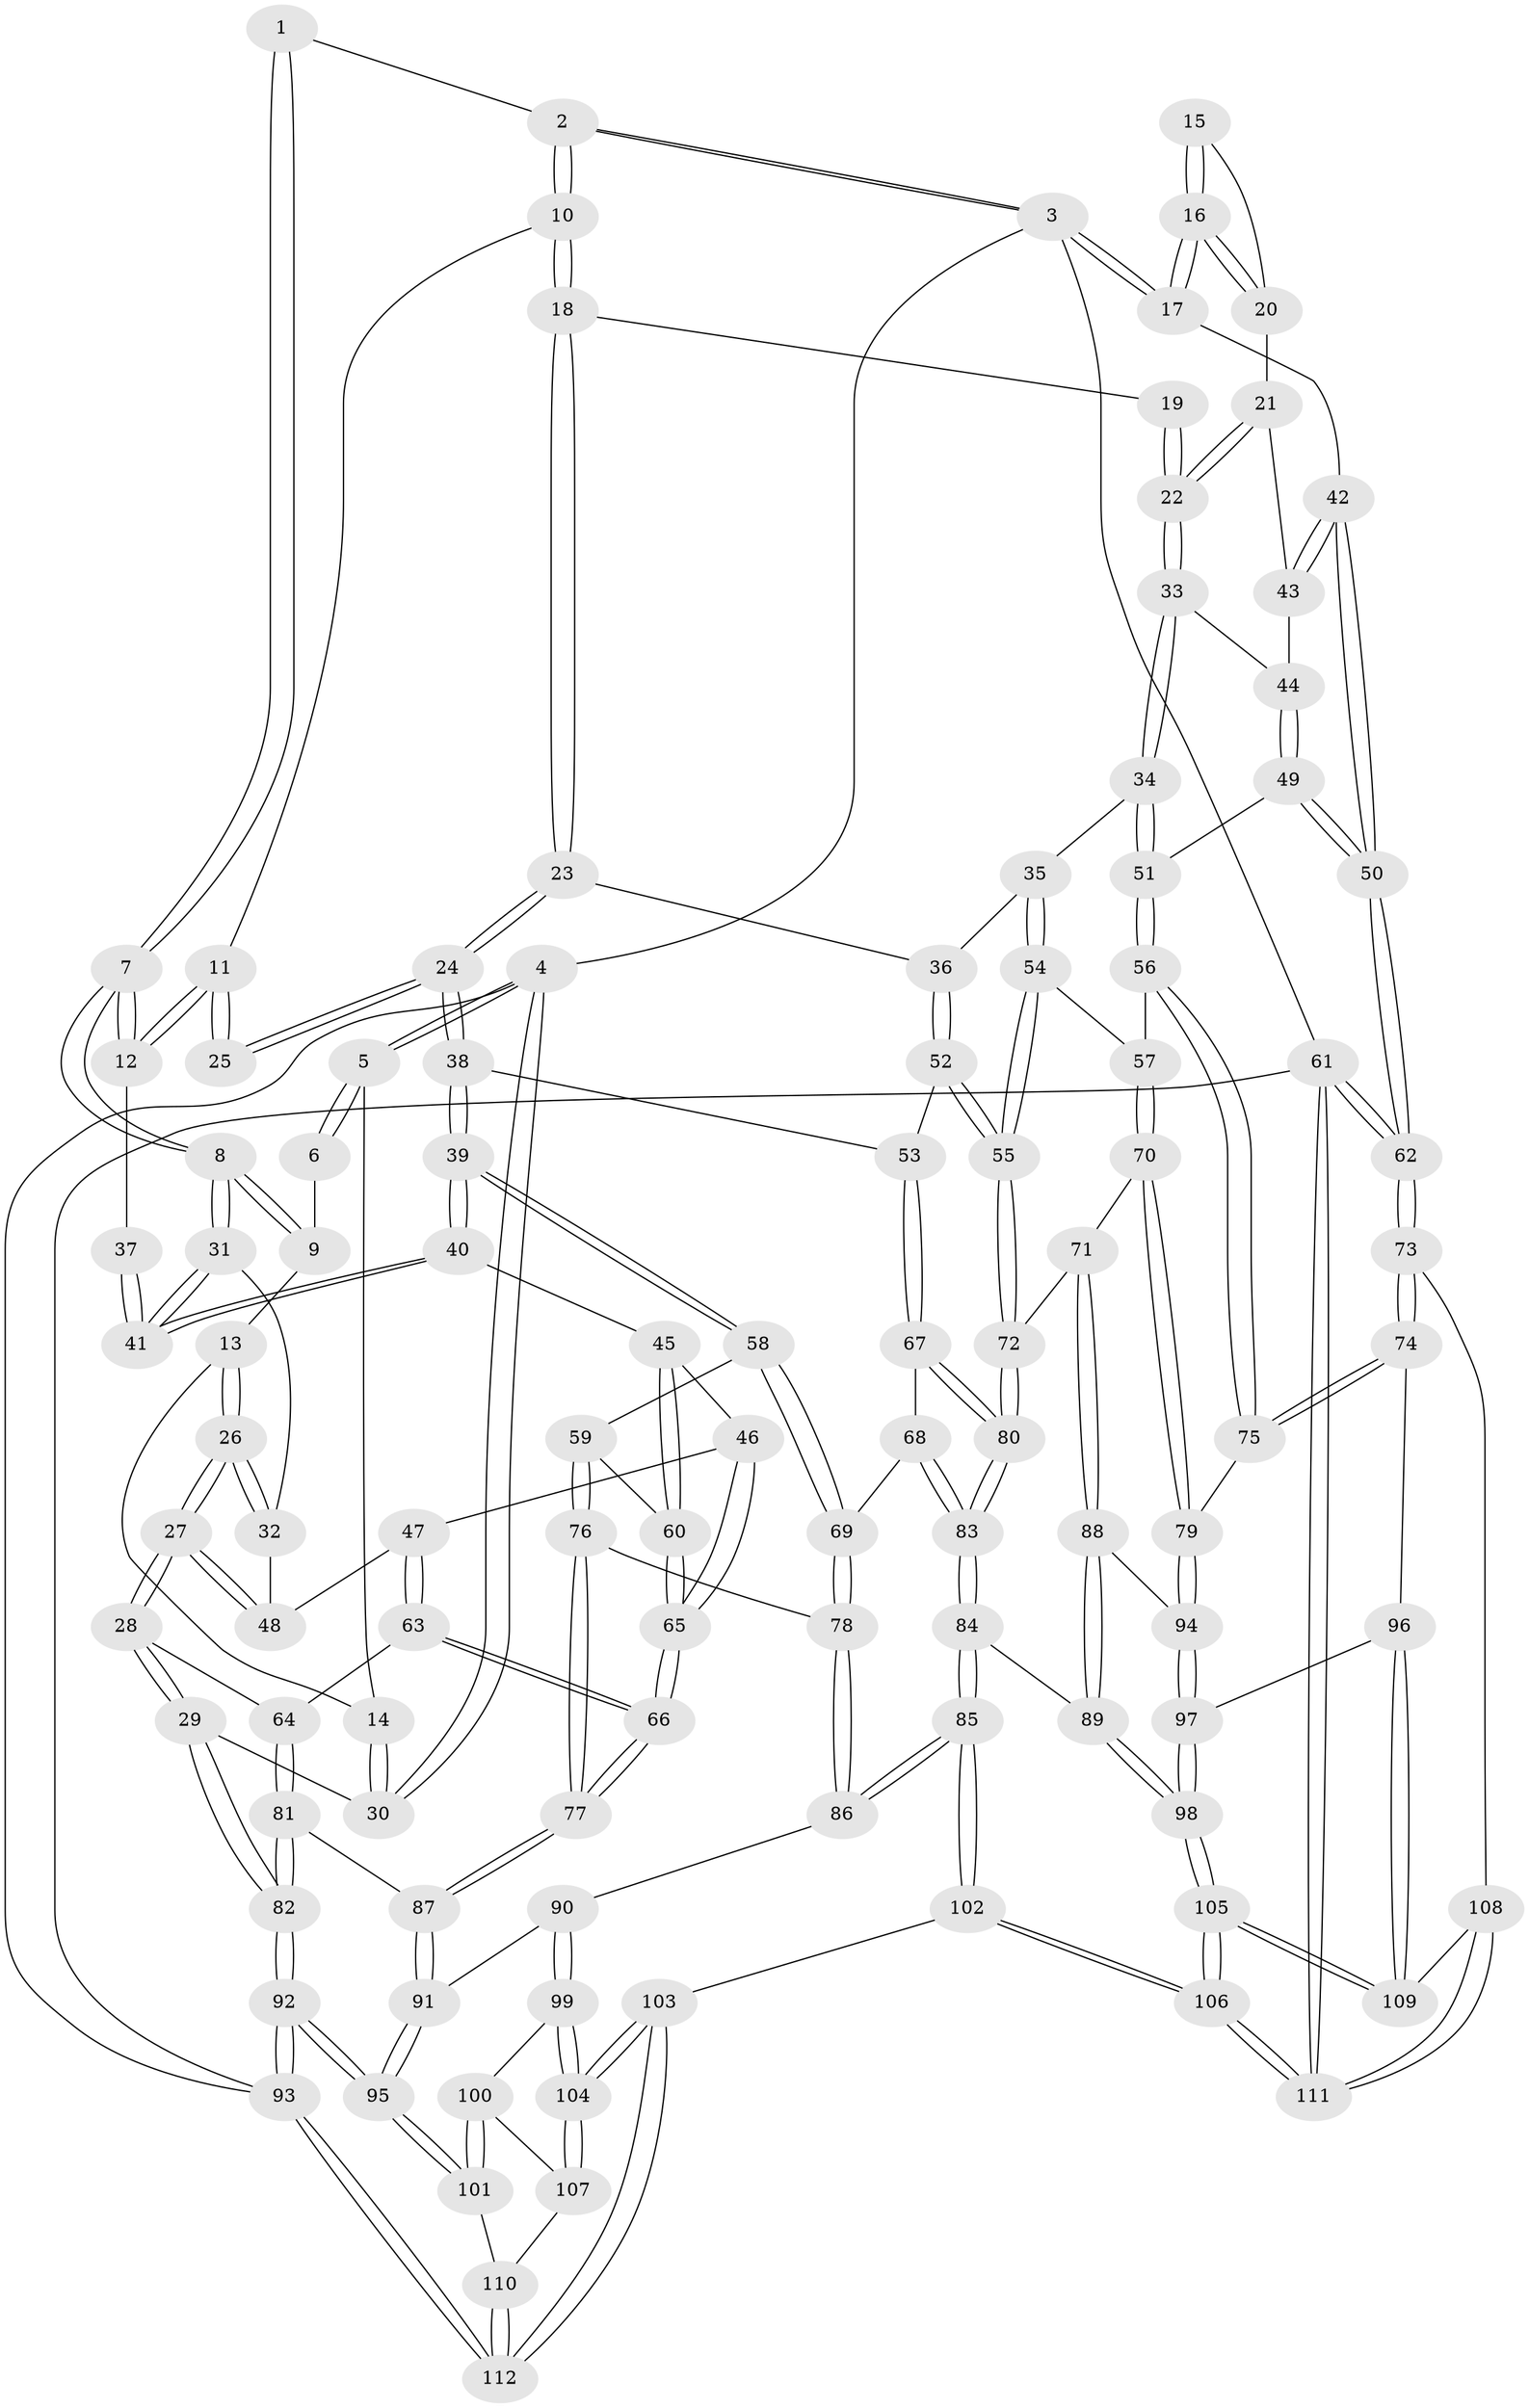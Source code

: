 // Generated by graph-tools (version 1.1) at 2025/51/03/09/25 03:51:07]
// undirected, 112 vertices, 277 edges
graph export_dot {
graph [start="1"]
  node [color=gray90,style=filled];
  1 [pos="+0.4672778017106514+0"];
  2 [pos="+0.5757764597789508+0"];
  3 [pos="+1+0"];
  4 [pos="+0+0"];
  5 [pos="+0+0"];
  6 [pos="+0.07256412986457662+0"];
  7 [pos="+0.29288248561134406+0.14359596069199293"];
  8 [pos="+0.29216690002128815+0.14424965969476722"];
  9 [pos="+0.1553310644567732+0.010072640243501746"];
  10 [pos="+0.6003854618391932+0"];
  11 [pos="+0.534988723686381+0.04985206759803463"];
  12 [pos="+0.3045456563150715+0.1422666754801217"];
  13 [pos="+0.08928532980604593+0.11117175015230998"];
  14 [pos="+0.060548848774066064+0.09010221983008126"];
  15 [pos="+0.8308623792981039+0.06635977918358885"];
  16 [pos="+1+0"];
  17 [pos="+1+0"];
  18 [pos="+0.6493650027969109+0.018554439334671692"];
  19 [pos="+0.7532305632052061+0.07364298736766665"];
  20 [pos="+0.8754479701365929+0.16565639551588063"];
  21 [pos="+0.872852539907478+0.17078948353368092"];
  22 [pos="+0.8135943792204385+0.20835045087374557"];
  23 [pos="+0.6536111287608338+0.25236180900530475"];
  24 [pos="+0.5504238823118421+0.27222905584482504"];
  25 [pos="+0.49877972325097697+0.13653140664106903"];
  26 [pos="+0.04884652757022773+0.27469971383094915"];
  27 [pos="+0.04564130028891614+0.2783645703220263"];
  28 [pos="+0+0.32411532477497934"];
  29 [pos="+0+0.3246661506598065"];
  30 [pos="+0+0"];
  31 [pos="+0.2919412046877928+0.14534433611377676"];
  32 [pos="+0.26082340140717925+0.1653575169560716"];
  33 [pos="+0.8135746379971274+0.20840416791764757"];
  34 [pos="+0.7890466183617528+0.260193594494428"];
  35 [pos="+0.7411655983665768+0.2762654810277931"];
  36 [pos="+0.6583315368431283+0.2556690240932278"];
  37 [pos="+0.4752816068890669+0.14750179487580078"];
  38 [pos="+0.4606151104204928+0.3489580725469962"];
  39 [pos="+0.4571644945368761+0.3489527151662486"];
  40 [pos="+0.3833964199851145+0.3039188655915164"];
  41 [pos="+0.38296674315906737+0.30261211976164865"];
  42 [pos="+1+0"];
  43 [pos="+0.9320082933309765+0.21238642565139074"];
  44 [pos="+0.934940821781106+0.2456807339477119"];
  45 [pos="+0.27855233435267146+0.3617778555579576"];
  46 [pos="+0.23195670785434616+0.3656838411198391"];
  47 [pos="+0.23172786879772694+0.3656102928002945"];
  48 [pos="+0.2313779969612322+0.3653926174886772"];
  49 [pos="+0.9689217400030748+0.3674579238868901"];
  50 [pos="+1+0.4092460666485625"];
  51 [pos="+0.941067263853269+0.3689855546437042"];
  52 [pos="+0.6361247255242782+0.440709993311543"];
  53 [pos="+0.4823457601184483+0.3709465224267555"];
  54 [pos="+0.7483986695998309+0.4155848212335971"];
  55 [pos="+0.6485394530760988+0.4577490610575584"];
  56 [pos="+0.8520470744416699+0.43605871466901364"];
  57 [pos="+0.7851898595002765+0.4350411799891111"];
  58 [pos="+0.4267504820168094+0.41167146088200685"];
  59 [pos="+0.3153136228274675+0.4704583272155375"];
  60 [pos="+0.31363287679011403+0.46923351158603055"];
  61 [pos="+1+1"];
  62 [pos="+1+0.7076214431930723"];
  63 [pos="+0.13434968414179776+0.5057296818474554"];
  64 [pos="+0.06530711332312213+0.45973382819048464"];
  65 [pos="+0.23553086563111433+0.4839849470848116"];
  66 [pos="+0.1834083487929271+0.5614941516318822"];
  67 [pos="+0.5175884960048741+0.4987815797064215"];
  68 [pos="+0.4326647108834204+0.5264274428574266"];
  69 [pos="+0.4124451575276902+0.5222101702873208"];
  70 [pos="+0.7479785044368398+0.590165328118026"];
  71 [pos="+0.6576688289931438+0.5130010781491515"];
  72 [pos="+0.6441818102460568+0.4939762794366669"];
  73 [pos="+1+0.7082701006129869"];
  74 [pos="+0.86362996105267+0.6310675609300628"];
  75 [pos="+0.8597482219058166+0.627941839413641"];
  76 [pos="+0.33083650040247325+0.5181632372000917"];
  77 [pos="+0.19509910856242293+0.6030524304199876"];
  78 [pos="+0.3879363597979456+0.5449143126957737"];
  79 [pos="+0.7521181405015321+0.5972604588165651"];
  80 [pos="+0.5541225404628716+0.5384341015483289"];
  81 [pos="+0.04492263472118912+0.5841590317355139"];
  82 [pos="+0+0.8134539313824799"];
  83 [pos="+0.5305936760507791+0.5990367698114858"];
  84 [pos="+0.5264182378620214+0.6882091426654217"];
  85 [pos="+0.4906910779680088+0.7203333693987227"];
  86 [pos="+0.38428027503788126+0.6604193590663162"];
  87 [pos="+0.19505042492313457+0.6049635375555866"];
  88 [pos="+0.5943552757386261+0.6786309140343527"];
  89 [pos="+0.5730321686251173+0.6827172798488279"];
  90 [pos="+0.23364589637475566+0.6801574020997658"];
  91 [pos="+0.2028729927489317+0.6531251984719872"];
  92 [pos="+0+0.849711335773861"];
  93 [pos="+0+1"];
  94 [pos="+0.6635745078529248+0.6799522620566402"];
  95 [pos="+0+0.8422921842854563"];
  96 [pos="+0.755330715585721+0.7929863270434917"];
  97 [pos="+0.7379891032786824+0.802071757744801"];
  98 [pos="+0.709237752835364+0.8604927530838237"];
  99 [pos="+0.23504078157357935+0.6981818748640599"];
  100 [pos="+0.1849270244549373+0.7881123631236302"];
  101 [pos="+0+0.8600736008385486"];
  102 [pos="+0.48035445272782823+1"];
  103 [pos="+0.46500027875373817+1"];
  104 [pos="+0.3480445795388919+0.9333649721031113"];
  105 [pos="+0.6998684789100703+0.8832427335635651"];
  106 [pos="+0.6084670145767951+1"];
  107 [pos="+0.1817269771525649+0.8553410848123049"];
  108 [pos="+0.9396424121675429+0.8309790194371868"];
  109 [pos="+0.9296692097407517+0.8290248520492932"];
  110 [pos="+0.10306008736670956+0.8886678479219189"];
  111 [pos="+0.6753619184650448+1"];
  112 [pos="+0.3631922539448275+1"];
  1 -- 2;
  1 -- 7;
  1 -- 7;
  2 -- 3;
  2 -- 3;
  2 -- 10;
  2 -- 10;
  3 -- 4;
  3 -- 17;
  3 -- 17;
  3 -- 61;
  4 -- 5;
  4 -- 5;
  4 -- 30;
  4 -- 30;
  4 -- 93;
  5 -- 6;
  5 -- 6;
  5 -- 14;
  6 -- 9;
  7 -- 8;
  7 -- 8;
  7 -- 12;
  7 -- 12;
  8 -- 9;
  8 -- 9;
  8 -- 31;
  8 -- 31;
  9 -- 13;
  10 -- 11;
  10 -- 18;
  10 -- 18;
  11 -- 12;
  11 -- 12;
  11 -- 25;
  11 -- 25;
  12 -- 37;
  13 -- 14;
  13 -- 26;
  13 -- 26;
  14 -- 30;
  14 -- 30;
  15 -- 16;
  15 -- 16;
  15 -- 20;
  16 -- 17;
  16 -- 17;
  16 -- 20;
  16 -- 20;
  17 -- 42;
  18 -- 19;
  18 -- 23;
  18 -- 23;
  19 -- 22;
  19 -- 22;
  20 -- 21;
  21 -- 22;
  21 -- 22;
  21 -- 43;
  22 -- 33;
  22 -- 33;
  23 -- 24;
  23 -- 24;
  23 -- 36;
  24 -- 25;
  24 -- 25;
  24 -- 38;
  24 -- 38;
  26 -- 27;
  26 -- 27;
  26 -- 32;
  26 -- 32;
  27 -- 28;
  27 -- 28;
  27 -- 48;
  27 -- 48;
  28 -- 29;
  28 -- 29;
  28 -- 64;
  29 -- 30;
  29 -- 82;
  29 -- 82;
  31 -- 32;
  31 -- 41;
  31 -- 41;
  32 -- 48;
  33 -- 34;
  33 -- 34;
  33 -- 44;
  34 -- 35;
  34 -- 51;
  34 -- 51;
  35 -- 36;
  35 -- 54;
  35 -- 54;
  36 -- 52;
  36 -- 52;
  37 -- 41;
  37 -- 41;
  38 -- 39;
  38 -- 39;
  38 -- 53;
  39 -- 40;
  39 -- 40;
  39 -- 58;
  39 -- 58;
  40 -- 41;
  40 -- 41;
  40 -- 45;
  42 -- 43;
  42 -- 43;
  42 -- 50;
  42 -- 50;
  43 -- 44;
  44 -- 49;
  44 -- 49;
  45 -- 46;
  45 -- 60;
  45 -- 60;
  46 -- 47;
  46 -- 65;
  46 -- 65;
  47 -- 48;
  47 -- 63;
  47 -- 63;
  49 -- 50;
  49 -- 50;
  49 -- 51;
  50 -- 62;
  50 -- 62;
  51 -- 56;
  51 -- 56;
  52 -- 53;
  52 -- 55;
  52 -- 55;
  53 -- 67;
  53 -- 67;
  54 -- 55;
  54 -- 55;
  54 -- 57;
  55 -- 72;
  55 -- 72;
  56 -- 57;
  56 -- 75;
  56 -- 75;
  57 -- 70;
  57 -- 70;
  58 -- 59;
  58 -- 69;
  58 -- 69;
  59 -- 60;
  59 -- 76;
  59 -- 76;
  60 -- 65;
  60 -- 65;
  61 -- 62;
  61 -- 62;
  61 -- 111;
  61 -- 111;
  61 -- 93;
  62 -- 73;
  62 -- 73;
  63 -- 64;
  63 -- 66;
  63 -- 66;
  64 -- 81;
  64 -- 81;
  65 -- 66;
  65 -- 66;
  66 -- 77;
  66 -- 77;
  67 -- 68;
  67 -- 80;
  67 -- 80;
  68 -- 69;
  68 -- 83;
  68 -- 83;
  69 -- 78;
  69 -- 78;
  70 -- 71;
  70 -- 79;
  70 -- 79;
  71 -- 72;
  71 -- 88;
  71 -- 88;
  72 -- 80;
  72 -- 80;
  73 -- 74;
  73 -- 74;
  73 -- 108;
  74 -- 75;
  74 -- 75;
  74 -- 96;
  75 -- 79;
  76 -- 77;
  76 -- 77;
  76 -- 78;
  77 -- 87;
  77 -- 87;
  78 -- 86;
  78 -- 86;
  79 -- 94;
  79 -- 94;
  80 -- 83;
  80 -- 83;
  81 -- 82;
  81 -- 82;
  81 -- 87;
  82 -- 92;
  82 -- 92;
  83 -- 84;
  83 -- 84;
  84 -- 85;
  84 -- 85;
  84 -- 89;
  85 -- 86;
  85 -- 86;
  85 -- 102;
  85 -- 102;
  86 -- 90;
  87 -- 91;
  87 -- 91;
  88 -- 89;
  88 -- 89;
  88 -- 94;
  89 -- 98;
  89 -- 98;
  90 -- 91;
  90 -- 99;
  90 -- 99;
  91 -- 95;
  91 -- 95;
  92 -- 93;
  92 -- 93;
  92 -- 95;
  92 -- 95;
  93 -- 112;
  93 -- 112;
  94 -- 97;
  94 -- 97;
  95 -- 101;
  95 -- 101;
  96 -- 97;
  96 -- 109;
  96 -- 109;
  97 -- 98;
  97 -- 98;
  98 -- 105;
  98 -- 105;
  99 -- 100;
  99 -- 104;
  99 -- 104;
  100 -- 101;
  100 -- 101;
  100 -- 107;
  101 -- 110;
  102 -- 103;
  102 -- 106;
  102 -- 106;
  103 -- 104;
  103 -- 104;
  103 -- 112;
  103 -- 112;
  104 -- 107;
  104 -- 107;
  105 -- 106;
  105 -- 106;
  105 -- 109;
  105 -- 109;
  106 -- 111;
  106 -- 111;
  107 -- 110;
  108 -- 109;
  108 -- 111;
  108 -- 111;
  110 -- 112;
  110 -- 112;
}
